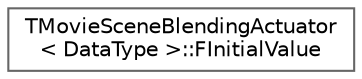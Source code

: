 digraph "Graphical Class Hierarchy"
{
 // INTERACTIVE_SVG=YES
 // LATEX_PDF_SIZE
  bgcolor="transparent";
  edge [fontname=Helvetica,fontsize=10,labelfontname=Helvetica,labelfontsize=10];
  node [fontname=Helvetica,fontsize=10,shape=box,height=0.2,width=0.4];
  rankdir="LR";
  Node0 [id="Node000000",label="TMovieSceneBlendingActuator\l\< DataType \>::FInitialValue",height=0.2,width=0.4,color="grey40", fillcolor="white", style="filled",URL="$d5/d9a/structTMovieSceneBlendingActuator_1_1FInitialValue.html",tooltip=" "];
}
